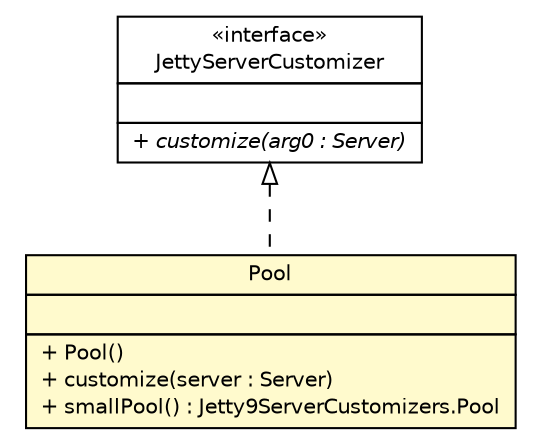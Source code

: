 #!/usr/local/bin/dot
#
# Class diagram 
# Generated by UMLGraph version R5_6-24-gf6e263 (http://www.umlgraph.org/)
#

digraph G {
	edge [fontname="Helvetica",fontsize=10,labelfontname="Helvetica",labelfontsize=10];
	node [fontname="Helvetica",fontsize=10,shape=plaintext];
	nodesep=0.25;
	ranksep=0.5;
	// com.yirendai.oss.lib.webmvc.api.Jetty9ServerCustomizers.Pool
	c524 [label=<<table title="com.yirendai.oss.lib.webmvc.api.Jetty9ServerCustomizers.Pool" border="0" cellborder="1" cellspacing="0" cellpadding="2" port="p" bgcolor="lemonChiffon" href="./Jetty9ServerCustomizers.Pool.html">
		<tr><td><table border="0" cellspacing="0" cellpadding="1">
<tr><td align="center" balign="center"> Pool </td></tr>
		</table></td></tr>
		<tr><td><table border="0" cellspacing="0" cellpadding="1">
<tr><td align="left" balign="left">  </td></tr>
		</table></td></tr>
		<tr><td><table border="0" cellspacing="0" cellpadding="1">
<tr><td align="left" balign="left"> + Pool() </td></tr>
<tr><td align="left" balign="left"> + customize(server : Server) </td></tr>
<tr><td align="left" balign="left"> + smallPool() : Jetty9ServerCustomizers.Pool </td></tr>
		</table></td></tr>
		</table>>, URL="./Jetty9ServerCustomizers.Pool.html", fontname="Helvetica", fontcolor="black", fontsize=10.0];
	//com.yirendai.oss.lib.webmvc.api.Jetty9ServerCustomizers.Pool implements org.springframework.boot.context.embedded.jetty.JettyServerCustomizer
	c533:p -> c524:p [dir=back,arrowtail=empty,style=dashed];
	// org.springframework.boot.context.embedded.jetty.JettyServerCustomizer
	c533 [label=<<table title="org.springframework.boot.context.embedded.jetty.JettyServerCustomizer" border="0" cellborder="1" cellspacing="0" cellpadding="2" port="p" href="http://java.sun.com/j2se/1.4.2/docs/api/org/springframework/boot/context/embedded/jetty/JettyServerCustomizer.html">
		<tr><td><table border="0" cellspacing="0" cellpadding="1">
<tr><td align="center" balign="center"> &#171;interface&#187; </td></tr>
<tr><td align="center" balign="center"> JettyServerCustomizer </td></tr>
		</table></td></tr>
		<tr><td><table border="0" cellspacing="0" cellpadding="1">
<tr><td align="left" balign="left">  </td></tr>
		</table></td></tr>
		<tr><td><table border="0" cellspacing="0" cellpadding="1">
<tr><td align="left" balign="left"><font face="Helvetica-Oblique" point-size="10.0"> + customize(arg0 : Server) </font></td></tr>
		</table></td></tr>
		</table>>, URL="http://java.sun.com/j2se/1.4.2/docs/api/org/springframework/boot/context/embedded/jetty/JettyServerCustomizer.html", fontname="Helvetica", fontcolor="black", fontsize=10.0];
}

